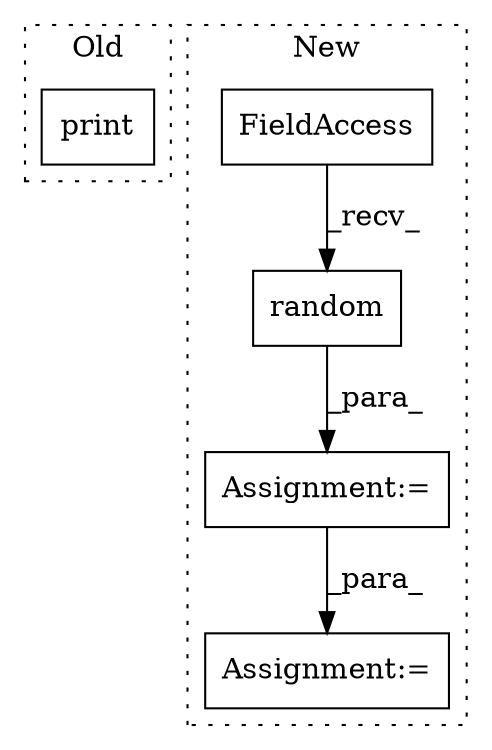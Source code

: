 digraph G {
subgraph cluster0 {
1 [label="print" a="32" s="2325,2377" l="6,1" shape="box"];
label = "Old";
style="dotted";
}
subgraph cluster1 {
2 [label="random" a="32" s="2317,2330" l="7,1" shape="box"];
3 [label="FieldAccess" a="22" s="2313" l="3" shape="box"];
4 [label="Assignment:=" a="7" s="2312" l="1" shape="box"];
5 [label="Assignment:=" a="7" s="2346" l="1" shape="box"];
label = "New";
style="dotted";
}
2 -> 4 [label="_para_"];
3 -> 2 [label="_recv_"];
4 -> 5 [label="_para_"];
}